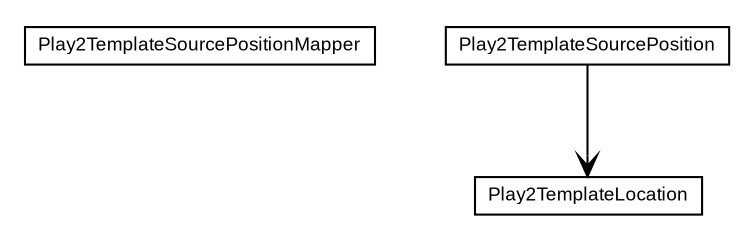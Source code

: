 #!/usr/local/bin/dot
#
# Class diagram 
# Generated by UMLGraph version R5_6-24-gf6e263 (http://www.umlgraph.org/)
#

digraph G {
	edge [fontname="arial",fontsize=10,labelfontname="arial",labelfontsize=10];
	node [fontname="arial",fontsize=10,shape=plaintext];
	nodesep=0.25;
	ranksep=0.5;
	// com.google.code.play2.spm.template.Play2TemplateSourcePositionMapper
	c13 [label=<<table title="com.google.code.play2.spm.template.Play2TemplateSourcePositionMapper" border="0" cellborder="1" cellspacing="0" cellpadding="2" port="p" href="./Play2TemplateSourcePositionMapper.html">
		<tr><td><table border="0" cellspacing="0" cellpadding="1">
<tr><td align="center" balign="center"> Play2TemplateSourcePositionMapper </td></tr>
		</table></td></tr>
		</table>>, URL="./Play2TemplateSourcePositionMapper.html", fontname="arial", fontcolor="black", fontsize=9.0];
	// com.google.code.play2.spm.template.Play2TemplateSourcePosition
	c14 [label=<<table title="com.google.code.play2.spm.template.Play2TemplateSourcePosition" border="0" cellborder="1" cellspacing="0" cellpadding="2" port="p" href="./Play2TemplateSourcePosition.html">
		<tr><td><table border="0" cellspacing="0" cellpadding="1">
<tr><td align="center" balign="center"> Play2TemplateSourcePosition </td></tr>
		</table></td></tr>
		</table>>, URL="./Play2TemplateSourcePosition.html", fontname="arial", fontcolor="black", fontsize=9.0];
	// com.google.code.play2.spm.template.Play2TemplateSourcePosition NAVASSOC com.google.code.play2.spm.template.Play2TemplateLocation
	c14:p -> c15:p [taillabel="", label="", headlabel="", fontname="arial", fontcolor="black", fontsize=10.0, color="black", arrowhead=open];
	// com.google.code.play2.spm.template.Play2TemplateLocation
	c15 [label=<<table title="com.google.code.play2.spm.template.Play2TemplateLocation" border="0" cellborder="1" cellspacing="0" cellpadding="2" port="p">
		<tr><td><table border="0" cellspacing="0" cellpadding="1">
<tr><td align="center" balign="center"> Play2TemplateLocation </td></tr>
		</table></td></tr>
		</table>>, URL="null", fontname="arial", fontcolor="black", fontsize=9.0];
}

